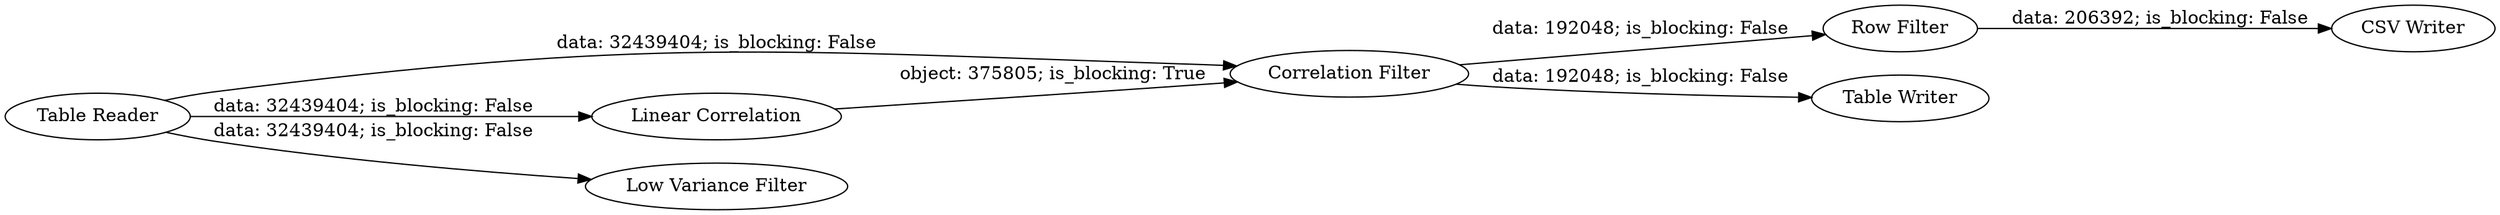 digraph {
	"-5903063389867242536_3" [label="CSV Writer"]
	"-5903063389867242536_1" [label="Table Reader"]
	"-5903063389867242536_4" [label="Row Filter"]
	"-5903063389867242536_7" [label="Correlation Filter"]
	"-5903063389867242536_6" [label="Linear Correlation"]
	"-5903063389867242536_5" [label="Low Variance Filter"]
	"-5903063389867242536_2" [label="Table Writer"]
	"-5903063389867242536_7" -> "-5903063389867242536_2" [label="data: 192048; is_blocking: False"]
	"-5903063389867242536_1" -> "-5903063389867242536_7" [label="data: 32439404; is_blocking: False"]
	"-5903063389867242536_6" -> "-5903063389867242536_7" [label="object: 375805; is_blocking: True"]
	"-5903063389867242536_1" -> "-5903063389867242536_6" [label="data: 32439404; is_blocking: False"]
	"-5903063389867242536_1" -> "-5903063389867242536_5" [label="data: 32439404; is_blocking: False"]
	"-5903063389867242536_7" -> "-5903063389867242536_4" [label="data: 192048; is_blocking: False"]
	"-5903063389867242536_4" -> "-5903063389867242536_3" [label="data: 206392; is_blocking: False"]
	rankdir=LR
}
